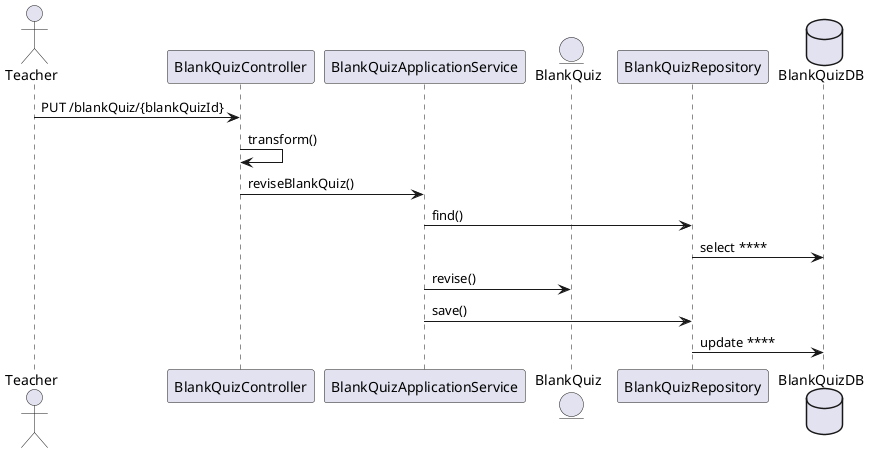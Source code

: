 @startuml
actor Teacher
Teacher ->BlankQuizController : PUT /blankQuiz/{blankQuizId}
BlankQuizController -> BlankQuizController: transform()
BlankQuizController -> BlankQuizApplicationService: reviseBlankQuiz()
entity BlankQuiz
BlankQuizApplicationService -> BlankQuizRepository: find()
database BlankQuizDB
BlankQuizRepository -> BlankQuizDB: select ****
BlankQuizApplicationService -> BlankQuiz: revise()
BlankQuizApplicationService -> BlankQuizRepository: save()
BlankQuizRepository -> BlankQuizDB: update ****
@enduml